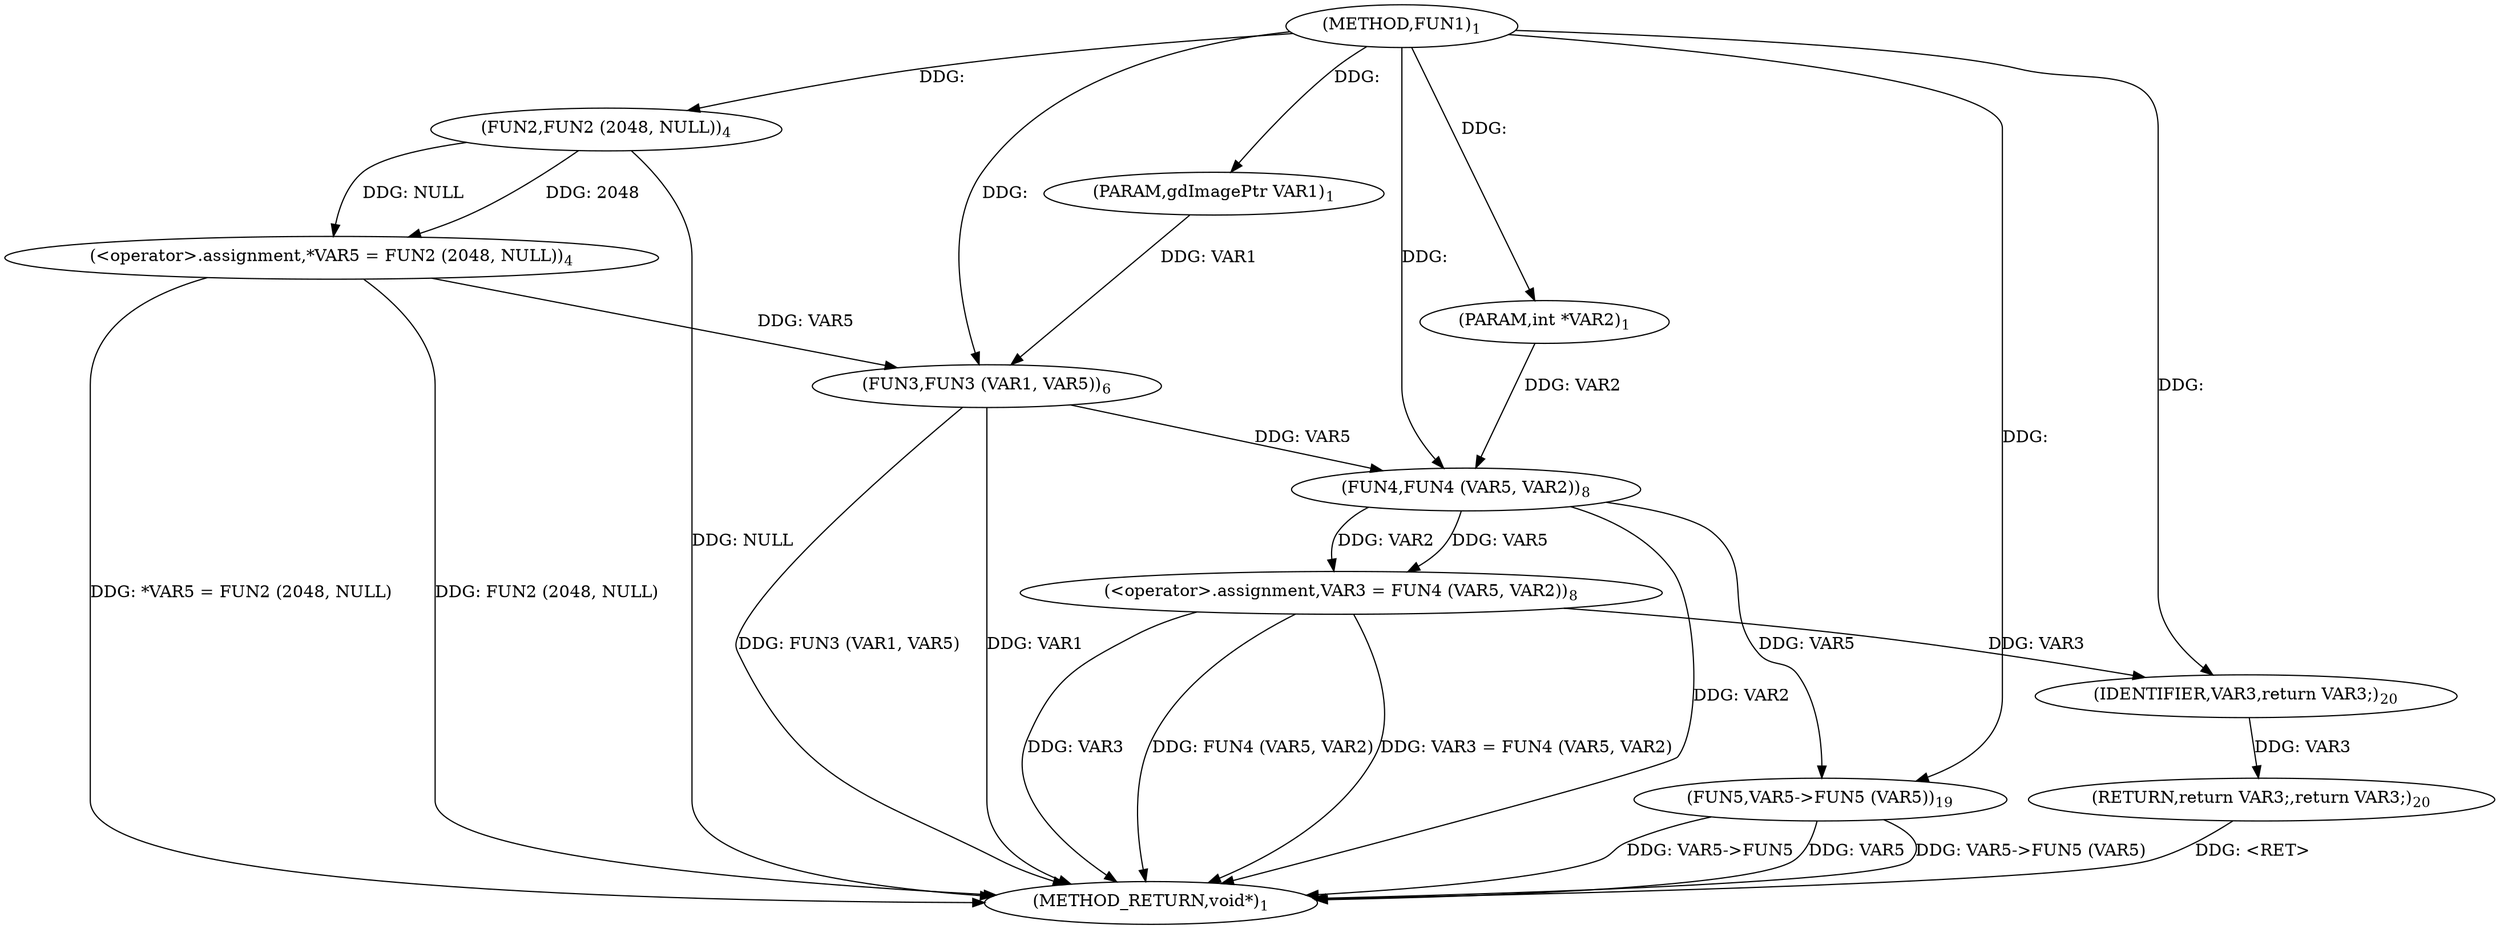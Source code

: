 digraph "FUN1" {  
"8" [label = <(METHOD,FUN1)<SUB>1</SUB>> ]
"34" [label = <(METHOD_RETURN,void*)<SUB>1</SUB>> ]
"9" [label = <(PARAM,gdImagePtr VAR1)<SUB>1</SUB>> ]
"10" [label = <(PARAM,int *VAR2)<SUB>1</SUB>> ]
"14" [label = <(&lt;operator&gt;.assignment,*VAR5 = FUN2 (2048, NULL))<SUB>4</SUB>> ]
"19" [label = <(FUN3,FUN3 (VAR1, VAR5))<SUB>6</SUB>> ]
"22" [label = <(&lt;operator&gt;.assignment,VAR3 = FUN4 (VAR5, VAR2))<SUB>8</SUB>> ]
"27" [label = <(FUN5,VAR5-&gt;FUN5 (VAR5))<SUB>19</SUB>> ]
"32" [label = <(RETURN,return VAR3;,return VAR3;)<SUB>20</SUB>> ]
"33" [label = <(IDENTIFIER,VAR3,return VAR3;)<SUB>20</SUB>> ]
"16" [label = <(FUN2,FUN2 (2048, NULL))<SUB>4</SUB>> ]
"24" [label = <(FUN4,FUN4 (VAR5, VAR2))<SUB>8</SUB>> ]
  "32" -> "34"  [ label = "DDG: &lt;RET&gt;"] 
  "14" -> "34"  [ label = "DDG: FUN2 (2048, NULL)"] 
  "14" -> "34"  [ label = "DDG: *VAR5 = FUN2 (2048, NULL)"] 
  "19" -> "34"  [ label = "DDG: VAR1"] 
  "19" -> "34"  [ label = "DDG: FUN3 (VAR1, VAR5)"] 
  "22" -> "34"  [ label = "DDG: VAR3"] 
  "24" -> "34"  [ label = "DDG: VAR2"] 
  "22" -> "34"  [ label = "DDG: FUN4 (VAR5, VAR2)"] 
  "22" -> "34"  [ label = "DDG: VAR3 = FUN4 (VAR5, VAR2)"] 
  "27" -> "34"  [ label = "DDG: VAR5-&gt;FUN5"] 
  "27" -> "34"  [ label = "DDG: VAR5"] 
  "27" -> "34"  [ label = "DDG: VAR5-&gt;FUN5 (VAR5)"] 
  "16" -> "34"  [ label = "DDG: NULL"] 
  "8" -> "9"  [ label = "DDG: "] 
  "8" -> "10"  [ label = "DDG: "] 
  "16" -> "14"  [ label = "DDG: 2048"] 
  "16" -> "14"  [ label = "DDG: NULL"] 
  "24" -> "22"  [ label = "DDG: VAR5"] 
  "24" -> "22"  [ label = "DDG: VAR2"] 
  "33" -> "32"  [ label = "DDG: VAR3"] 
  "9" -> "19"  [ label = "DDG: VAR1"] 
  "8" -> "19"  [ label = "DDG: "] 
  "14" -> "19"  [ label = "DDG: VAR5"] 
  "24" -> "27"  [ label = "DDG: VAR5"] 
  "8" -> "27"  [ label = "DDG: "] 
  "22" -> "33"  [ label = "DDG: VAR3"] 
  "8" -> "33"  [ label = "DDG: "] 
  "8" -> "16"  [ label = "DDG: "] 
  "19" -> "24"  [ label = "DDG: VAR5"] 
  "8" -> "24"  [ label = "DDG: "] 
  "10" -> "24"  [ label = "DDG: VAR2"] 
}
